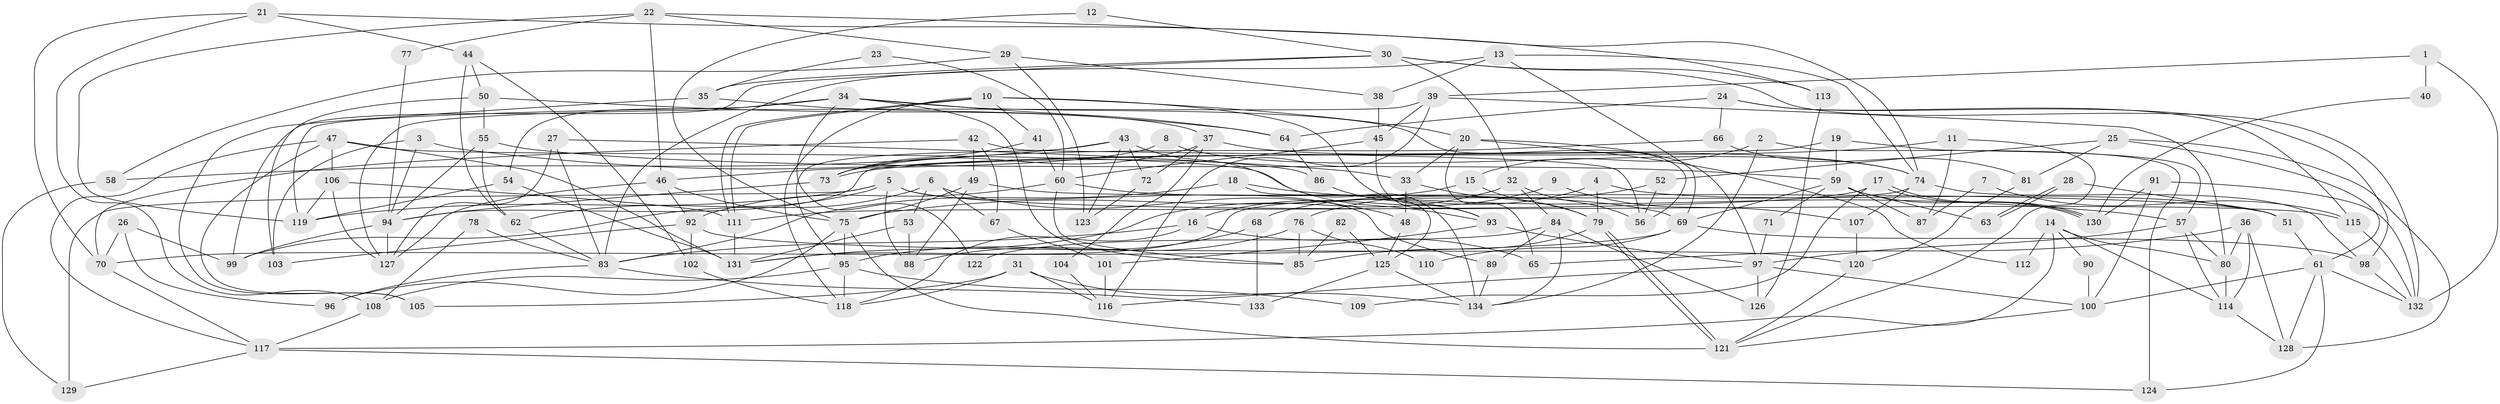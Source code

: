 // coarse degree distribution, {6: 0.0975609756097561, 8: 0.12195121951219512, 9: 0.0975609756097561, 11: 0.04878048780487805, 4: 0.14634146341463414, 5: 0.17073170731707318, 15: 0.024390243902439025, 10: 0.024390243902439025, 14: 0.024390243902439025, 16: 0.024390243902439025, 2: 0.0975609756097561, 7: 0.04878048780487805, 19: 0.024390243902439025, 12: 0.024390243902439025, 3: 0.024390243902439025}
// Generated by graph-tools (version 1.1) at 2025/18/03/04/25 18:18:44]
// undirected, 134 vertices, 268 edges
graph export_dot {
graph [start="1"]
  node [color=gray90,style=filled];
  1;
  2;
  3;
  4;
  5;
  6;
  7;
  8;
  9;
  10;
  11;
  12;
  13;
  14;
  15;
  16;
  17;
  18;
  19;
  20;
  21;
  22;
  23;
  24;
  25;
  26;
  27;
  28;
  29;
  30;
  31;
  32;
  33;
  34;
  35;
  36;
  37;
  38;
  39;
  40;
  41;
  42;
  43;
  44;
  45;
  46;
  47;
  48;
  49;
  50;
  51;
  52;
  53;
  54;
  55;
  56;
  57;
  58;
  59;
  60;
  61;
  62;
  63;
  64;
  65;
  66;
  67;
  68;
  69;
  70;
  71;
  72;
  73;
  74;
  75;
  76;
  77;
  78;
  79;
  80;
  81;
  82;
  83;
  84;
  85;
  86;
  87;
  88;
  89;
  90;
  91;
  92;
  93;
  94;
  95;
  96;
  97;
  98;
  99;
  100;
  101;
  102;
  103;
  104;
  105;
  106;
  107;
  108;
  109;
  110;
  111;
  112;
  113;
  114;
  115;
  116;
  117;
  118;
  119;
  120;
  121;
  122;
  123;
  124;
  125;
  126;
  127;
  128;
  129;
  130;
  131;
  132;
  133;
  134;
  1 -- 132;
  1 -- 39;
  1 -- 40;
  2 -- 134;
  2 -- 124;
  2 -- 15;
  3 -- 103;
  3 -- 94;
  3 -- 33;
  4 -- 79;
  4 -- 51;
  4 -- 68;
  5 -- 119;
  5 -- 62;
  5 -- 88;
  5 -- 89;
  5 -- 115;
  5 -- 129;
  6 -- 99;
  6 -- 67;
  6 -- 48;
  6 -- 53;
  7 -- 87;
  7 -- 115;
  8 -- 46;
  8 -- 74;
  9 -- 107;
  9 -- 16;
  10 -- 111;
  10 -- 111;
  10 -- 20;
  10 -- 41;
  10 -- 93;
  10 -- 118;
  11 -- 73;
  11 -- 121;
  11 -- 87;
  12 -- 75;
  12 -- 30;
  13 -- 69;
  13 -- 83;
  13 -- 38;
  13 -- 74;
  14 -- 114;
  14 -- 80;
  14 -- 90;
  14 -- 112;
  14 -- 117;
  15 -- 79;
  15 -- 75;
  16 -- 83;
  16 -- 118;
  16 -- 65;
  17 -- 111;
  17 -- 130;
  17 -- 130;
  17 -- 109;
  18 -- 83;
  18 -- 57;
  18 -- 125;
  19 -- 57;
  19 -- 94;
  19 -- 59;
  20 -- 65;
  20 -- 97;
  20 -- 33;
  20 -- 112;
  21 -- 44;
  21 -- 74;
  21 -- 70;
  21 -- 108;
  22 -- 46;
  22 -- 119;
  22 -- 29;
  22 -- 77;
  22 -- 113;
  23 -- 35;
  23 -- 60;
  24 -- 98;
  24 -- 64;
  24 -- 66;
  24 -- 115;
  25 -- 52;
  25 -- 61;
  25 -- 81;
  25 -- 128;
  26 -- 70;
  26 -- 96;
  26 -- 99;
  27 -- 86;
  27 -- 127;
  27 -- 83;
  28 -- 51;
  28 -- 63;
  28 -- 63;
  29 -- 38;
  29 -- 58;
  29 -- 123;
  30 -- 99;
  30 -- 132;
  30 -- 32;
  30 -- 35;
  30 -- 113;
  31 -- 134;
  31 -- 118;
  31 -- 105;
  31 -- 116;
  32 -- 84;
  32 -- 56;
  32 -- 131;
  33 -- 48;
  33 -- 79;
  34 -- 119;
  34 -- 85;
  34 -- 54;
  34 -- 56;
  34 -- 64;
  34 -- 122;
  35 -- 105;
  35 -- 37;
  36 -- 128;
  36 -- 80;
  36 -- 65;
  36 -- 114;
  37 -- 74;
  37 -- 72;
  37 -- 73;
  37 -- 104;
  38 -- 45;
  39 -- 45;
  39 -- 116;
  39 -- 80;
  39 -- 127;
  40 -- 130;
  41 -- 73;
  41 -- 60;
  42 -- 56;
  42 -- 70;
  42 -- 49;
  42 -- 67;
  43 -- 72;
  43 -- 58;
  43 -- 95;
  43 -- 123;
  43 -- 134;
  44 -- 102;
  44 -- 62;
  44 -- 50;
  45 -- 93;
  45 -- 60;
  46 -- 127;
  46 -- 75;
  46 -- 92;
  47 -- 117;
  47 -- 131;
  47 -- 93;
  47 -- 105;
  47 -- 106;
  48 -- 125;
  49 -- 88;
  49 -- 51;
  49 -- 75;
  50 -- 55;
  50 -- 64;
  50 -- 103;
  51 -- 61;
  52 -- 76;
  52 -- 56;
  53 -- 131;
  53 -- 88;
  54 -- 131;
  54 -- 119;
  55 -- 59;
  55 -- 94;
  55 -- 62;
  57 -- 97;
  57 -- 80;
  57 -- 114;
  58 -- 129;
  59 -- 130;
  59 -- 63;
  59 -- 69;
  59 -- 71;
  59 -- 87;
  60 -- 69;
  60 -- 85;
  60 -- 92;
  61 -- 100;
  61 -- 128;
  61 -- 124;
  61 -- 132;
  62 -- 83;
  64 -- 86;
  66 -- 81;
  66 -- 73;
  67 -- 101;
  68 -- 95;
  68 -- 133;
  69 -- 70;
  69 -- 98;
  69 -- 110;
  70 -- 117;
  71 -- 97;
  72 -- 123;
  73 -- 94;
  74 -- 98;
  74 -- 107;
  74 -- 131;
  75 -- 95;
  75 -- 96;
  75 -- 121;
  76 -- 85;
  76 -- 88;
  76 -- 110;
  77 -- 94;
  78 -- 83;
  78 -- 108;
  79 -- 121;
  79 -- 121;
  79 -- 85;
  80 -- 114;
  81 -- 120;
  82 -- 125;
  82 -- 85;
  83 -- 133;
  83 -- 96;
  84 -- 134;
  84 -- 89;
  84 -- 122;
  84 -- 126;
  86 -- 93;
  89 -- 134;
  90 -- 100;
  91 -- 132;
  91 -- 100;
  91 -- 130;
  92 -- 102;
  92 -- 103;
  92 -- 120;
  93 -- 97;
  93 -- 101;
  94 -- 127;
  94 -- 99;
  95 -- 108;
  95 -- 109;
  95 -- 118;
  97 -- 126;
  97 -- 100;
  97 -- 116;
  98 -- 132;
  100 -- 121;
  101 -- 116;
  102 -- 118;
  104 -- 116;
  106 -- 111;
  106 -- 119;
  106 -- 127;
  107 -- 120;
  108 -- 117;
  111 -- 131;
  113 -- 126;
  114 -- 128;
  115 -- 132;
  117 -- 124;
  117 -- 129;
  120 -- 121;
  125 -- 133;
  125 -- 134;
}
